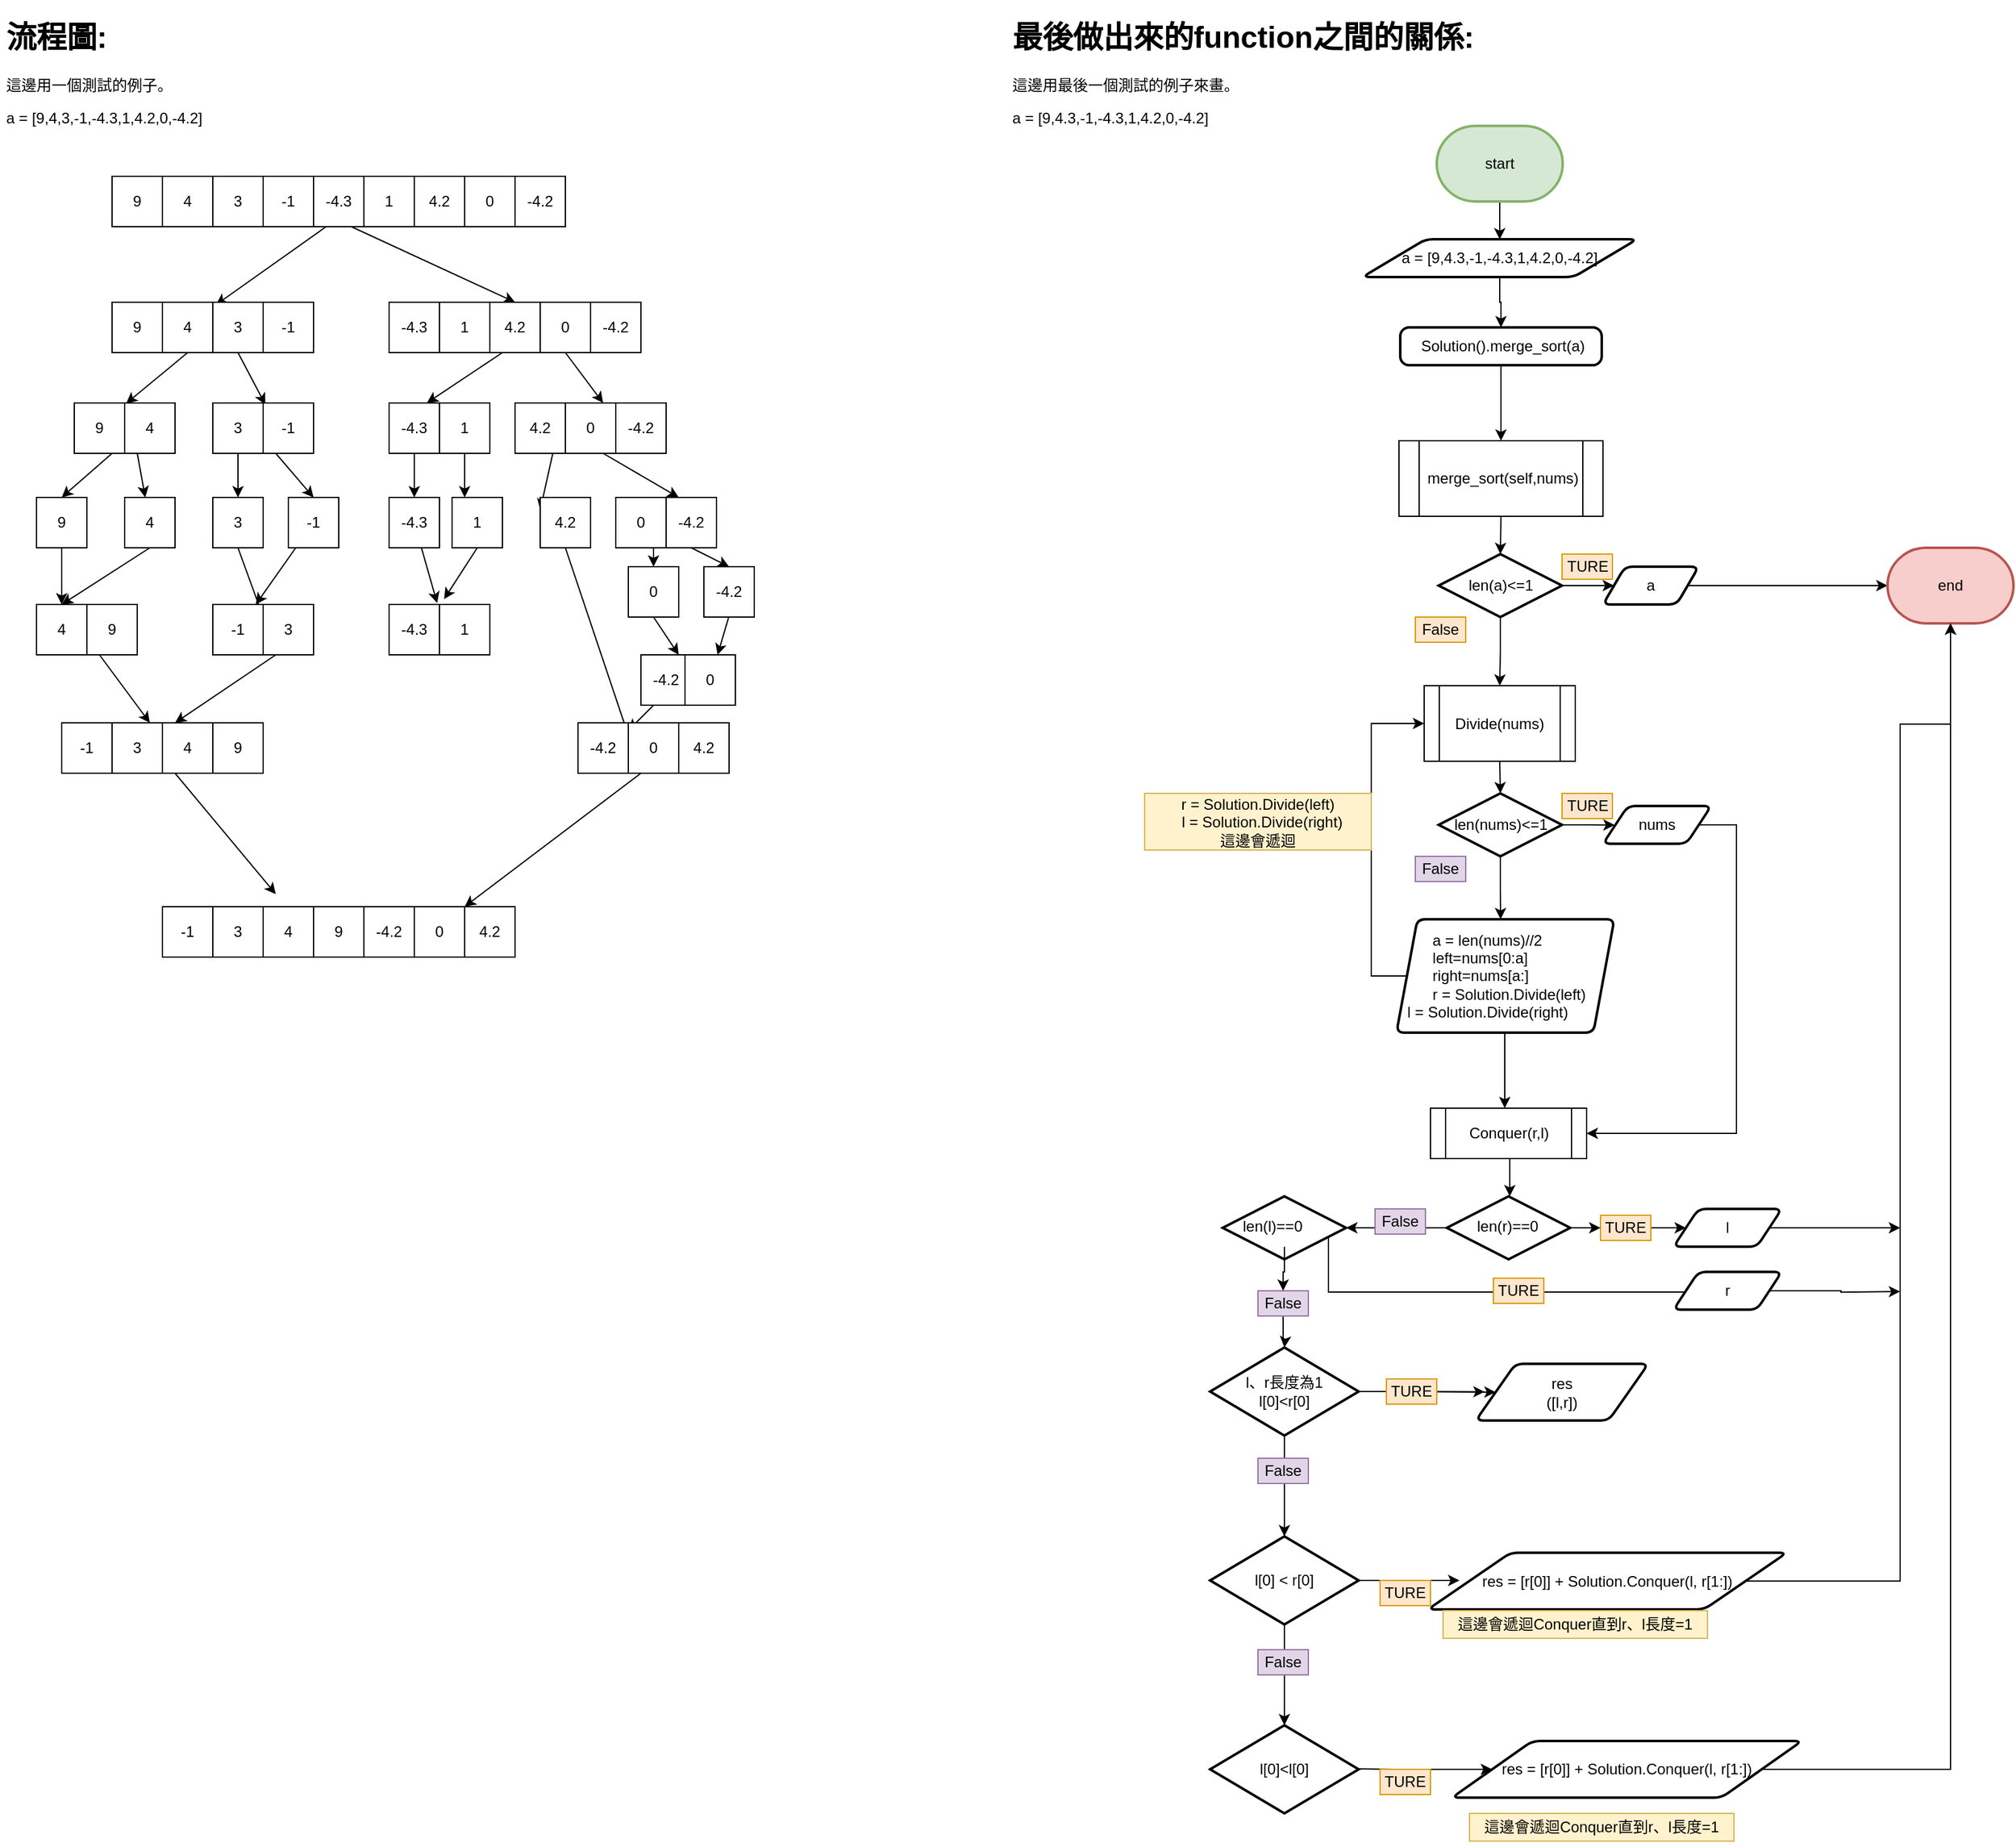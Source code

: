 <mxfile version="12.2.0" type="device" pages="1"><diagram id="eatQJEw_vShJIL9kXORO" name="第1頁"><mxGraphModel dx="2013" dy="555" grid="1" gridSize="10" guides="1" tooltips="1" connect="1" arrows="1" fold="1" page="1" pageScale="1" pageWidth="827" pageHeight="1169" math="0" shadow="0"><root><mxCell id="0"/><mxCell id="1" parent="0"/><mxCell id="u3Q64D1sDC2tQ2B49_ZZ-1" value="&lt;h1&gt;最後做出來的function之間的關係:&lt;br&gt;&lt;/h1&gt;&lt;p&gt;這邊用最後一個測試的例子來畫。&lt;/p&gt;&lt;p&gt;a = [9,4.3,-1,-4.3,1,4.2,0,-4.2]&lt;br&gt;&lt;/p&gt;" style="text;html=1;strokeColor=none;fillColor=none;spacing=5;spacingTop=-20;whiteSpace=wrap;overflow=hidden;rounded=0;" vertex="1" parent="1"><mxGeometry x="20" y="20" width="730" height="120" as="geometry"/></mxCell><mxCell id="u3Q64D1sDC2tQ2B49_ZZ-37" style="edgeStyle=orthogonalEdgeStyle;rounded=0;orthogonalLoop=1;jettySize=auto;html=1;exitX=0.5;exitY=1;exitDx=0;exitDy=0;entryX=0.5;entryY=0;entryDx=0;entryDy=0;entryPerimeter=0;" edge="1" parent="1" source="u3Q64D1sDC2tQ2B49_ZZ-2" target="u3Q64D1sDC2tQ2B49_ZZ-34"><mxGeometry relative="1" as="geometry"/></mxCell><mxCell id="u3Q64D1sDC2tQ2B49_ZZ-2" value="&amp;nbsp;merge_sort(self,nums)" style="shape=process;whiteSpace=wrap;html=1;backgroundOutline=1;" vertex="1" parent="1"><mxGeometry x="332" y="360" width="162" height="60" as="geometry"/></mxCell><mxCell id="u3Q64D1sDC2tQ2B49_ZZ-52" style="edgeStyle=orthogonalEdgeStyle;rounded=0;orthogonalLoop=1;jettySize=auto;html=1;exitX=0.5;exitY=1;exitDx=0;exitDy=0;entryX=0.5;entryY=0;entryDx=0;entryDy=0;entryPerimeter=0;" edge="1" parent="1" source="u3Q64D1sDC2tQ2B49_ZZ-3" target="u3Q64D1sDC2tQ2B49_ZZ-48"><mxGeometry relative="1" as="geometry"/></mxCell><mxCell id="u3Q64D1sDC2tQ2B49_ZZ-3" value="Divide(nums)" style="shape=process;whiteSpace=wrap;html=1;backgroundOutline=1;" vertex="1" parent="1"><mxGeometry x="352" y="554.5" width="120" height="60" as="geometry"/></mxCell><mxCell id="u3Q64D1sDC2tQ2B49_ZZ-68" style="edgeStyle=orthogonalEdgeStyle;rounded=0;orthogonalLoop=1;jettySize=auto;html=1;exitX=0.5;exitY=1;exitDx=0;exitDy=0;" edge="1" parent="1" source="u3Q64D1sDC2tQ2B49_ZZ-4"><mxGeometry relative="1" as="geometry"><mxPoint x="420" y="960" as="targetPoint"/></mxGeometry></mxCell><mxCell id="u3Q64D1sDC2tQ2B49_ZZ-4" value="Conquer(r,l)" style="shape=process;whiteSpace=wrap;html=1;backgroundOutline=1;" vertex="1" parent="1"><mxGeometry x="357" y="890" width="124" height="40" as="geometry"/></mxCell><mxCell id="u3Q64D1sDC2tQ2B49_ZZ-17" value="" style="edgeStyle=orthogonalEdgeStyle;rounded=0;orthogonalLoop=1;jettySize=auto;html=1;entryX=0.5;entryY=0;entryDx=0;entryDy=0;" edge="1" parent="1" source="u3Q64D1sDC2tQ2B49_ZZ-9"><mxGeometry relative="1" as="geometry"><mxPoint x="412" y="200.143" as="targetPoint"/></mxGeometry></mxCell><mxCell id="u3Q64D1sDC2tQ2B49_ZZ-9" value="start" style="strokeWidth=2;html=1;shape=mxgraph.flowchart.terminator;whiteSpace=wrap;fillColor=#d5e8d4;strokeColor=#82b366;" vertex="1" parent="1"><mxGeometry x="362" y="110" width="100" height="60" as="geometry"/></mxCell><mxCell id="u3Q64D1sDC2tQ2B49_ZZ-25" style="edgeStyle=orthogonalEdgeStyle;rounded=0;orthogonalLoop=1;jettySize=auto;html=1;exitX=0.5;exitY=1;exitDx=0;exitDy=0;entryX=0.5;entryY=0;entryDx=0;entryDy=0;" edge="1" parent="1" source="u3Q64D1sDC2tQ2B49_ZZ-20" target="u3Q64D1sDC2tQ2B49_ZZ-22"><mxGeometry relative="1" as="geometry"/></mxCell><mxCell id="u3Q64D1sDC2tQ2B49_ZZ-20" value="a = [9,4.3,-1,-4.3,1,4.2,0,-4.2]" style="shape=parallelogram;html=1;strokeWidth=2;perimeter=parallelogramPerimeter;whiteSpace=wrap;rounded=1;arcSize=12;size=0.23;" vertex="1" parent="1"><mxGeometry x="303" y="200" width="218" height="30" as="geometry"/></mxCell><mxCell id="u3Q64D1sDC2tQ2B49_ZZ-26" value="" style="edgeStyle=orthogonalEdgeStyle;rounded=0;orthogonalLoop=1;jettySize=auto;html=1;" edge="1" parent="1" source="u3Q64D1sDC2tQ2B49_ZZ-22" target="u3Q64D1sDC2tQ2B49_ZZ-2"><mxGeometry relative="1" as="geometry"/></mxCell><mxCell id="u3Q64D1sDC2tQ2B49_ZZ-22" value="&lt;span style=&quot;white-space: normal&quot;&gt;&amp;nbsp;Solution().merge_sort(a)&lt;/span&gt;" style="rounded=1;whiteSpace=wrap;html=1;absoluteArcSize=1;arcSize=14;strokeWidth=2;" vertex="1" parent="1"><mxGeometry x="333" y="270" width="160" height="30" as="geometry"/></mxCell><mxCell id="u3Q64D1sDC2tQ2B49_ZZ-38" style="edgeStyle=orthogonalEdgeStyle;rounded=0;orthogonalLoop=1;jettySize=auto;html=1;exitX=1;exitY=0.5;exitDx=0;exitDy=0;exitPerimeter=0;entryX=0;entryY=0.5;entryDx=0;entryDy=0;" edge="1" parent="1" source="u3Q64D1sDC2tQ2B49_ZZ-34" target="u3Q64D1sDC2tQ2B49_ZZ-39"><mxGeometry relative="1" as="geometry"><mxPoint x="539.882" y="475.588" as="targetPoint"/></mxGeometry></mxCell><mxCell id="u3Q64D1sDC2tQ2B49_ZZ-44" style="edgeStyle=orthogonalEdgeStyle;rounded=0;orthogonalLoop=1;jettySize=auto;html=1;exitX=0.5;exitY=1;exitDx=0;exitDy=0;exitPerimeter=0;entryX=0.5;entryY=0;entryDx=0;entryDy=0;" edge="1" parent="1" source="u3Q64D1sDC2tQ2B49_ZZ-34" target="u3Q64D1sDC2tQ2B49_ZZ-3"><mxGeometry relative="1" as="geometry"/></mxCell><mxCell id="u3Q64D1sDC2tQ2B49_ZZ-34" value="len(a)&amp;lt;=1" style="strokeWidth=2;html=1;shape=mxgraph.flowchart.decision;whiteSpace=wrap;" vertex="1" parent="1"><mxGeometry x="363.5" y="450" width="98" height="50" as="geometry"/></mxCell><mxCell id="u3Q64D1sDC2tQ2B49_ZZ-67" style="edgeStyle=orthogonalEdgeStyle;rounded=0;orthogonalLoop=1;jettySize=auto;html=1;exitX=1;exitY=0.5;exitDx=0;exitDy=0;entryX=0;entryY=0.5;entryDx=0;entryDy=0;entryPerimeter=0;" edge="1" parent="1" source="u3Q64D1sDC2tQ2B49_ZZ-39" target="u3Q64D1sDC2tQ2B49_ZZ-45"><mxGeometry relative="1" as="geometry"/></mxCell><mxCell id="u3Q64D1sDC2tQ2B49_ZZ-39" value="a" style="shape=parallelogram;html=1;strokeWidth=2;perimeter=parallelogramPerimeter;whiteSpace=wrap;rounded=1;arcSize=12;size=0.23;" vertex="1" parent="1"><mxGeometry x="494" y="460" width="76" height="30" as="geometry"/></mxCell><mxCell id="u3Q64D1sDC2tQ2B49_ZZ-40" value="TURE" style="text;html=1;strokeColor=#d79b00;fillColor=#ffe6cc;align=center;verticalAlign=middle;whiteSpace=wrap;rounded=0;" vertex="1" parent="1"><mxGeometry x="461.5" y="450" width="40" height="20" as="geometry"/></mxCell><mxCell id="u3Q64D1sDC2tQ2B49_ZZ-41" value="False" style="text;html=1;strokeColor=#d79b00;fillColor=#ffe6cc;align=center;verticalAlign=middle;whiteSpace=wrap;rounded=0;" vertex="1" parent="1"><mxGeometry x="345" y="500" width="40" height="20" as="geometry"/></mxCell><mxCell id="u3Q64D1sDC2tQ2B49_ZZ-45" value="end" style="strokeWidth=2;html=1;shape=mxgraph.flowchart.terminator;whiteSpace=wrap;fillColor=#f8cecc;strokeColor=#b85450;" vertex="1" parent="1"><mxGeometry x="720" y="445" width="100" height="60" as="geometry"/></mxCell><mxCell id="u3Q64D1sDC2tQ2B49_ZZ-46" style="edgeStyle=orthogonalEdgeStyle;rounded=0;orthogonalLoop=1;jettySize=auto;html=1;exitX=1;exitY=0.5;exitDx=0;exitDy=0;exitPerimeter=0;entryX=0;entryY=0.5;entryDx=0;entryDy=0;" edge="1" parent="1" source="u3Q64D1sDC2tQ2B49_ZZ-48"><mxGeometry relative="1" as="geometry"><mxPoint x="503.294" y="665.176" as="targetPoint"/></mxGeometry></mxCell><mxCell id="u3Q64D1sDC2tQ2B49_ZZ-53" style="edgeStyle=orthogonalEdgeStyle;rounded=0;orthogonalLoop=1;jettySize=auto;html=1;exitX=0.5;exitY=1;exitDx=0;exitDy=0;exitPerimeter=0;" edge="1" parent="1" source="u3Q64D1sDC2tQ2B49_ZZ-48"><mxGeometry relative="1" as="geometry"><mxPoint x="412.706" y="740" as="targetPoint"/></mxGeometry></mxCell><mxCell id="u3Q64D1sDC2tQ2B49_ZZ-48" value="len(nums)&amp;lt;=1" style="strokeWidth=2;html=1;shape=mxgraph.flowchart.decision;whiteSpace=wrap;" vertex="1" parent="1"><mxGeometry x="363.5" y="640" width="98" height="50" as="geometry"/></mxCell><mxCell id="u3Q64D1sDC2tQ2B49_ZZ-49" value="TURE" style="text;html=1;strokeColor=#d79b00;fillColor=#ffe6cc;align=center;verticalAlign=middle;whiteSpace=wrap;rounded=0;" vertex="1" parent="1"><mxGeometry x="461.5" y="640" width="40" height="20" as="geometry"/></mxCell><mxCell id="u3Q64D1sDC2tQ2B49_ZZ-50" value="False" style="text;html=1;strokeColor=#9673a6;fillColor=#e1d5e7;align=center;verticalAlign=middle;whiteSpace=wrap;rounded=0;" vertex="1" parent="1"><mxGeometry x="345" y="690" width="40" height="20" as="geometry"/></mxCell><mxCell id="u3Q64D1sDC2tQ2B49_ZZ-58" value="" style="edgeStyle=orthogonalEdgeStyle;rounded=0;orthogonalLoop=1;jettySize=auto;html=1;entryX=0;entryY=0.5;entryDx=0;entryDy=0;exitX=0;exitY=0.5;exitDx=0;exitDy=0;" edge="1" parent="1" source="u3Q64D1sDC2tQ2B49_ZZ-54" target="u3Q64D1sDC2tQ2B49_ZZ-3"><mxGeometry relative="1" as="geometry"><mxPoint x="241.692" y="785" as="targetPoint"/><Array as="points"><mxPoint x="310" y="785"/><mxPoint x="310" y="585"/></Array></mxGeometry></mxCell><mxCell id="u3Q64D1sDC2tQ2B49_ZZ-66" style="edgeStyle=orthogonalEdgeStyle;rounded=0;orthogonalLoop=1;jettySize=auto;html=1;" edge="1" parent="1" source="u3Q64D1sDC2tQ2B49_ZZ-54"><mxGeometry relative="1" as="geometry"><mxPoint x="416" y="890" as="targetPoint"/></mxGeometry></mxCell><mxCell id="u3Q64D1sDC2tQ2B49_ZZ-54" value="&lt;div&gt;&amp;nbsp; &amp;nbsp; &amp;nbsp; &amp;nbsp; a = len(nums)//2&lt;/div&gt;&lt;div&gt;&amp;nbsp; &amp;nbsp; &amp;nbsp; &amp;nbsp; left=nums[0:a]&lt;/div&gt;&lt;div&gt;&amp;nbsp; &amp;nbsp; &amp;nbsp; &amp;nbsp; right=nums[a:]&amp;nbsp; &amp;nbsp;&amp;nbsp;&lt;/div&gt;&lt;div&gt;&amp;nbsp; &amp;nbsp; &amp;nbsp; &amp;nbsp;&amp;nbsp;&lt;span style=&quot;text-align: center&quot;&gt;r = Solution.Divide(left)&lt;/span&gt;&lt;/div&gt;&lt;span style=&quot;text-align: center&quot;&gt;&amp;nbsp; l = Solution.Divide(right)&lt;/span&gt;" style="shape=parallelogram;html=1;strokeWidth=2;perimeter=parallelogramPerimeter;whiteSpace=wrap;rounded=1;arcSize=12;size=0.096;align=left;" vertex="1" parent="1"><mxGeometry x="330" y="740" width="173" height="90" as="geometry"/></mxCell><mxCell id="u3Q64D1sDC2tQ2B49_ZZ-59" value="&lt;div&gt;r = Solution.Divide(left)&lt;/div&gt;&lt;span&gt;&amp;nbsp; l = Solution.Divide(right)&lt;br&gt;這邊會遞迴&lt;br&gt;&lt;/span&gt;" style="text;html=1;strokeColor=#d6b656;fillColor=#fff2cc;align=center;verticalAlign=middle;whiteSpace=wrap;rounded=0;" vertex="1" parent="1"><mxGeometry x="130" y="640" width="180" height="45" as="geometry"/></mxCell><mxCell id="u3Q64D1sDC2tQ2B49_ZZ-70" value="" style="edgeStyle=orthogonalEdgeStyle;rounded=0;orthogonalLoop=1;jettySize=auto;html=1;entryX=1;entryY=0.5;entryDx=0;entryDy=0;" edge="1" parent="1" source="u3Q64D1sDC2tQ2B49_ZZ-63" target="u3Q64D1sDC2tQ2B49_ZZ-4"><mxGeometry relative="1" as="geometry"><mxPoint x="669.89" y="665" as="targetPoint"/><Array as="points"><mxPoint x="600" y="665"/><mxPoint x="600" y="910"/></Array></mxGeometry></mxCell><mxCell id="u3Q64D1sDC2tQ2B49_ZZ-63" value="nums" style="shape=parallelogram;html=1;strokeWidth=2;perimeter=parallelogramPerimeter;whiteSpace=wrap;rounded=1;arcSize=12;size=0.23;" vertex="1" parent="1"><mxGeometry x="494" y="650" width="86" height="30" as="geometry"/></mxCell><mxCell id="u3Q64D1sDC2tQ2B49_ZZ-82" style="edgeStyle=orthogonalEdgeStyle;rounded=0;orthogonalLoop=1;jettySize=auto;html=1;exitX=1;exitY=0.5;exitDx=0;exitDy=0;exitPerimeter=0;entryX=0;entryY=0.5;entryDx=0;entryDy=0;" edge="1" source="u3Q64D1sDC2tQ2B49_ZZ-84" parent="1" target="u3Q64D1sDC2tQ2B49_ZZ-86"><mxGeometry relative="1" as="geometry"><mxPoint x="512.794" y="1055.176" as="targetPoint"/></mxGeometry></mxCell><mxCell id="u3Q64D1sDC2tQ2B49_ZZ-90" value="" style="edgeStyle=orthogonalEdgeStyle;rounded=0;orthogonalLoop=1;jettySize=auto;html=1;" edge="1" parent="1" source="u3Q64D1sDC2tQ2B49_ZZ-83" target="u3Q64D1sDC2tQ2B49_ZZ-89"><mxGeometry relative="1" as="geometry"/></mxCell><mxCell id="u3Q64D1sDC2tQ2B49_ZZ-83" value="" style="strokeWidth=2;html=1;shape=mxgraph.flowchart.decision;whiteSpace=wrap;" vertex="1" parent="1"><mxGeometry x="370" y="960" width="98" height="50" as="geometry"/></mxCell><mxCell id="u3Q64D1sDC2tQ2B49_ZZ-89" value="" style="strokeWidth=2;html=1;shape=mxgraph.flowchart.decision;whiteSpace=wrap;" vertex="1" parent="1"><mxGeometry x="192" y="960" width="98" height="50" as="geometry"/></mxCell><mxCell id="u3Q64D1sDC2tQ2B49_ZZ-151" style="edgeStyle=orthogonalEdgeStyle;rounded=0;orthogonalLoop=1;jettySize=auto;html=1;exitX=1;exitY=0.5;exitDx=0;exitDy=0;" edge="1" parent="1" source="u3Q64D1sDC2tQ2B49_ZZ-86"><mxGeometry relative="1" as="geometry"><mxPoint x="730" y="985" as="targetPoint"/></mxGeometry></mxCell><mxCell id="u3Q64D1sDC2tQ2B49_ZZ-86" value="l" style="shape=parallelogram;html=1;strokeWidth=2;perimeter=parallelogramPerimeter;whiteSpace=wrap;rounded=1;arcSize=12;size=0.23;" vertex="1" parent="1"><mxGeometry x="550" y="970" width="86" height="30" as="geometry"/></mxCell><mxCell id="u3Q64D1sDC2tQ2B49_ZZ-88" value="len(r)==0" style="text;html=1;" vertex="1" parent="1"><mxGeometry x="392" y="970" width="70" height="30" as="geometry"/></mxCell><mxCell id="u3Q64D1sDC2tQ2B49_ZZ-91" value="False" style="text;html=1;strokeColor=#9673a6;fillColor=#e1d5e7;align=center;verticalAlign=middle;whiteSpace=wrap;rounded=0;" vertex="1" parent="1"><mxGeometry x="313" y="970" width="40" height="20" as="geometry"/></mxCell><mxCell id="u3Q64D1sDC2tQ2B49_ZZ-103" value="" style="edgeStyle=orthogonalEdgeStyle;rounded=0;orthogonalLoop=1;jettySize=auto;html=1;" edge="1" parent="1" source="u3Q64D1sDC2tQ2B49_ZZ-99"><mxGeometry relative="1" as="geometry"><mxPoint x="241" y="1080" as="targetPoint"/></mxGeometry></mxCell><mxCell id="u3Q64D1sDC2tQ2B49_ZZ-109" style="edgeStyle=orthogonalEdgeStyle;rounded=0;orthogonalLoop=1;jettySize=auto;html=1;exitX=1;exitY=0.75;exitDx=0;exitDy=0;entryX=0;entryY=0.5;entryDx=0;entryDy=0;" edge="1" parent="1" source="u3Q64D1sDC2tQ2B49_ZZ-92" target="u3Q64D1sDC2tQ2B49_ZZ-106"><mxGeometry relative="1" as="geometry"><Array as="points"><mxPoint x="276" y="1036"/></Array></mxGeometry></mxCell><mxCell id="u3Q64D1sDC2tQ2B49_ZZ-92" value="len(l)==0" style="text;html=1;" vertex="1" parent="1"><mxGeometry x="206" y="970" width="70" height="30" as="geometry"/></mxCell><mxCell id="u3Q64D1sDC2tQ2B49_ZZ-97" value="TURE" style="text;html=1;strokeColor=#d79b00;fillColor=#ffe6cc;align=center;verticalAlign=middle;whiteSpace=wrap;rounded=0;" vertex="1" parent="1"><mxGeometry x="407" y="1025" width="40" height="20" as="geometry"/></mxCell><mxCell id="u3Q64D1sDC2tQ2B49_ZZ-114" style="edgeStyle=orthogonalEdgeStyle;rounded=0;orthogonalLoop=1;jettySize=auto;html=1;exitX=1;exitY=0.5;exitDx=0;exitDy=0;exitPerimeter=0;" edge="1" parent="1"><mxGeometry relative="1" as="geometry"><mxPoint x="400.0" y="1115.588" as="targetPoint"/><mxPoint x="362.118" y="1115.176" as="sourcePoint"/></mxGeometry></mxCell><mxCell id="u3Q64D1sDC2tQ2B49_ZZ-116" value="" style="edgeStyle=orthogonalEdgeStyle;rounded=0;orthogonalLoop=1;jettySize=auto;html=1;exitX=0.5;exitY=1;exitDx=0;exitDy=0;exitPerimeter=0;" edge="1" parent="1" source="u3Q64D1sDC2tQ2B49_ZZ-104" target="u3Q64D1sDC2tQ2B49_ZZ-115"><mxGeometry relative="1" as="geometry"><mxPoint x="239.765" y="1188.0" as="sourcePoint"/></mxGeometry></mxCell><mxCell id="u3Q64D1sDC2tQ2B49_ZZ-104" value="l、r長度為1&lt;br&gt;l[0]&amp;lt;r[0]" style="strokeWidth=2;html=1;shape=mxgraph.flowchart.decision;whiteSpace=wrap;" vertex="1" parent="1"><mxGeometry x="182" y="1080" width="118" height="70" as="geometry"/></mxCell><mxCell id="u3Q64D1sDC2tQ2B49_ZZ-118" value="" style="edgeStyle=orthogonalEdgeStyle;rounded=0;orthogonalLoop=1;jettySize=auto;html=1;" edge="1" parent="1" source="u3Q64D1sDC2tQ2B49_ZZ-115"><mxGeometry relative="1" as="geometry"><mxPoint x="380.0" y="1265" as="targetPoint"/></mxGeometry></mxCell><mxCell id="u3Q64D1sDC2tQ2B49_ZZ-142" style="edgeStyle=orthogonalEdgeStyle;rounded=0;orthogonalLoop=1;jettySize=auto;html=1;exitX=0.5;exitY=1;exitDx=0;exitDy=0;exitPerimeter=0;entryX=0.5;entryY=0;entryDx=0;entryDy=0;entryPerimeter=0;" edge="1" parent="1" source="u3Q64D1sDC2tQ2B49_ZZ-115" target="u3Q64D1sDC2tQ2B49_ZZ-119"><mxGeometry relative="1" as="geometry"/></mxCell><mxCell id="u3Q64D1sDC2tQ2B49_ZZ-115" value="l[0] &amp;lt; r[0]" style="strokeWidth=2;html=1;shape=mxgraph.flowchart.decision;whiteSpace=wrap;" vertex="1" parent="1"><mxGeometry x="182" y="1230" width="118" height="70" as="geometry"/></mxCell><mxCell id="u3Q64D1sDC2tQ2B49_ZZ-119" value="l[0]&amp;lt;l[0]" style="strokeWidth=2;html=1;shape=mxgraph.flowchart.decision;whiteSpace=wrap;" vertex="1" parent="1"><mxGeometry x="182" y="1380" width="118" height="70" as="geometry"/></mxCell><mxCell id="u3Q64D1sDC2tQ2B49_ZZ-152" style="edgeStyle=orthogonalEdgeStyle;rounded=0;orthogonalLoop=1;jettySize=auto;html=1;exitX=1;exitY=0.5;exitDx=0;exitDy=0;" edge="1" parent="1" source="u3Q64D1sDC2tQ2B49_ZZ-106"><mxGeometry relative="1" as="geometry"><mxPoint x="730" y="1035.588" as="targetPoint"/></mxGeometry></mxCell><mxCell id="u3Q64D1sDC2tQ2B49_ZZ-106" value="r" style="shape=parallelogram;html=1;strokeWidth=2;perimeter=parallelogramPerimeter;whiteSpace=wrap;rounded=1;arcSize=12;size=0.23;" vertex="1" parent="1"><mxGeometry x="550" y="1020" width="86" height="30" as="geometry"/></mxCell><mxCell id="u3Q64D1sDC2tQ2B49_ZZ-99" value="False" style="text;html=1;strokeColor=#9673a6;fillColor=#e1d5e7;align=center;verticalAlign=middle;whiteSpace=wrap;rounded=0;" vertex="1" parent="1"><mxGeometry x="220" y="1035" width="40" height="20" as="geometry"/></mxCell><mxCell id="u3Q64D1sDC2tQ2B49_ZZ-111" value="" style="edgeStyle=orthogonalEdgeStyle;rounded=0;orthogonalLoop=1;jettySize=auto;html=1;" edge="1" parent="1" source="u3Q64D1sDC2tQ2B49_ZZ-92" target="u3Q64D1sDC2tQ2B49_ZZ-99"><mxGeometry relative="1" as="geometry"><mxPoint x="240.706" y="1000" as="sourcePoint"/><mxPoint x="241" y="1080" as="targetPoint"/></mxGeometry></mxCell><mxCell id="u3Q64D1sDC2tQ2B49_ZZ-84" value="TURE" style="text;html=1;strokeColor=#d79b00;fillColor=#ffe6cc;align=center;verticalAlign=middle;whiteSpace=wrap;rounded=0;" vertex="1" parent="1"><mxGeometry x="492" y="975" width="40" height="20" as="geometry"/></mxCell><mxCell id="u3Q64D1sDC2tQ2B49_ZZ-113" style="edgeStyle=orthogonalEdgeStyle;rounded=0;orthogonalLoop=1;jettySize=auto;html=1;exitX=1;exitY=0.5;exitDx=0;exitDy=0;exitPerimeter=0;entryX=0;entryY=0.5;entryDx=0;entryDy=0;" edge="1" parent="1" source="u3Q64D1sDC2tQ2B49_ZZ-83" target="u3Q64D1sDC2tQ2B49_ZZ-84"><mxGeometry relative="1" as="geometry"><mxPoint x="559.529" y="985" as="targetPoint"/><mxPoint x="467.765" y="985" as="sourcePoint"/></mxGeometry></mxCell><mxCell id="u3Q64D1sDC2tQ2B49_ZZ-121" value="res&lt;br&gt;([l,r])" style="shape=parallelogram;html=1;strokeWidth=2;perimeter=parallelogramPerimeter;whiteSpace=wrap;rounded=1;arcSize=12;size=0.23;align=center;" vertex="1" parent="1"><mxGeometry x="393" y="1093" width="137" height="45" as="geometry"/></mxCell><mxCell id="u3Q64D1sDC2tQ2B49_ZZ-123" style="edgeStyle=orthogonalEdgeStyle;rounded=0;orthogonalLoop=1;jettySize=auto;html=1;exitX=1;exitY=0.5;exitDx=0;exitDy=0;exitPerimeter=0;entryX=0;entryY=0.5;entryDx=0;entryDy=0;" edge="1" parent="1" source="u3Q64D1sDC2tQ2B49_ZZ-104" target="u3Q64D1sDC2tQ2B49_ZZ-121"><mxGeometry relative="1" as="geometry"><mxPoint x="322" y="1115.176" as="targetPoint"/><mxPoint x="299.765" y="1115.176" as="sourcePoint"/></mxGeometry></mxCell><mxCell id="u3Q64D1sDC2tQ2B49_ZZ-129" value="TURE" style="text;html=1;strokeColor=#d79b00;fillColor=#ffe6cc;align=center;verticalAlign=middle;whiteSpace=wrap;rounded=0;" vertex="1" parent="1"><mxGeometry x="322" y="1105" width="40" height="20" as="geometry"/></mxCell><mxCell id="u3Q64D1sDC2tQ2B49_ZZ-150" style="edgeStyle=orthogonalEdgeStyle;rounded=0;orthogonalLoop=1;jettySize=auto;html=1;exitX=1;exitY=0.5;exitDx=0;exitDy=0;" edge="1" parent="1" source="u3Q64D1sDC2tQ2B49_ZZ-132"><mxGeometry relative="1" as="geometry"><mxPoint x="770" y="505" as="targetPoint"/><Array as="points"><mxPoint x="730" y="1265"/><mxPoint x="730" y="585"/><mxPoint x="770" y="585"/></Array></mxGeometry></mxCell><mxCell id="u3Q64D1sDC2tQ2B49_ZZ-132" value="res = [r[0]] + Solution.Conquer(l, r[1:])" style="shape=parallelogram;html=1;strokeWidth=2;perimeter=parallelogramPerimeter;whiteSpace=wrap;rounded=1;arcSize=12;size=0.23;align=center;" vertex="1" parent="1"><mxGeometry x="355" y="1243" width="285" height="45" as="geometry"/></mxCell><mxCell id="u3Q64D1sDC2tQ2B49_ZZ-133" value="TURE" style="text;html=1;strokeColor=#d79b00;fillColor=#ffe6cc;align=center;verticalAlign=middle;whiteSpace=wrap;rounded=0;" vertex="1" parent="1"><mxGeometry x="317" y="1265" width="40" height="20" as="geometry"/></mxCell><mxCell id="u3Q64D1sDC2tQ2B49_ZZ-153" style="edgeStyle=orthogonalEdgeStyle;rounded=0;orthogonalLoop=1;jettySize=auto;html=1;exitX=1;exitY=0.5;exitDx=0;exitDy=0;entryX=0.5;entryY=1;entryDx=0;entryDy=0;entryPerimeter=0;" edge="1" parent="1" source="u3Q64D1sDC2tQ2B49_ZZ-135" target="u3Q64D1sDC2tQ2B49_ZZ-45"><mxGeometry relative="1" as="geometry"><mxPoint x="750" y="580" as="targetPoint"/></mxGeometry></mxCell><mxCell id="u3Q64D1sDC2tQ2B49_ZZ-135" value="res = [r[0]] + Solution.Conquer(l, r[1:])" style="shape=parallelogram;html=1;strokeWidth=2;perimeter=parallelogramPerimeter;whiteSpace=wrap;rounded=1;arcSize=12;size=0.23;align=center;" vertex="1" parent="1"><mxGeometry x="374" y="1392.5" width="278" height="45" as="geometry"/></mxCell><mxCell id="u3Q64D1sDC2tQ2B49_ZZ-136" value="" style="edgeStyle=orthogonalEdgeStyle;rounded=0;orthogonalLoop=1;jettySize=auto;html=1;entryX=0;entryY=0.5;entryDx=0;entryDy=0;" edge="1" parent="1" target="u3Q64D1sDC2tQ2B49_ZZ-135"><mxGeometry relative="1" as="geometry"><mxPoint x="300.0" y="1414.588" as="sourcePoint"/><mxPoint x="380.0" y="1415" as="targetPoint"/></mxGeometry></mxCell><mxCell id="u3Q64D1sDC2tQ2B49_ZZ-137" value="TURE" style="text;html=1;strokeColor=#d79b00;fillColor=#ffe6cc;align=center;verticalAlign=middle;whiteSpace=wrap;rounded=0;" vertex="1" parent="1"><mxGeometry x="317" y="1415" width="40" height="20" as="geometry"/></mxCell><mxCell id="u3Q64D1sDC2tQ2B49_ZZ-138" value="False" style="text;html=1;strokeColor=#9673a6;fillColor=#e1d5e7;align=center;verticalAlign=middle;whiteSpace=wrap;rounded=0;" vertex="1" parent="1"><mxGeometry x="220" y="1320" width="40" height="20" as="geometry"/></mxCell><mxCell id="u3Q64D1sDC2tQ2B49_ZZ-141" value="False" style="text;html=1;strokeColor=#9673a6;fillColor=#e1d5e7;align=center;verticalAlign=middle;whiteSpace=wrap;rounded=0;" vertex="1" parent="1"><mxGeometry x="220" y="1168" width="40" height="20" as="geometry"/></mxCell><mxCell id="u3Q64D1sDC2tQ2B49_ZZ-146" value="&lt;div&gt;&lt;/div&gt;&lt;span&gt;這邊會遞迴&lt;/span&gt;Conquer直到r、l長度=1&lt;span&gt;&lt;br&gt;&lt;/span&gt;" style="text;html=1;strokeColor=#d6b656;fillColor=#fff2cc;align=center;verticalAlign=middle;whiteSpace=wrap;rounded=0;" vertex="1" parent="1"><mxGeometry x="388" y="1450" width="210" height="22" as="geometry"/></mxCell><mxCell id="u3Q64D1sDC2tQ2B49_ZZ-154" value="&lt;div&gt;&lt;/div&gt;&lt;span&gt;這邊會遞迴&lt;/span&gt;Conquer直到r、l長度=1&lt;span&gt;&lt;br&gt;&lt;/span&gt;" style="text;html=1;strokeColor=#d6b656;fillColor=#fff2cc;align=center;verticalAlign=middle;whiteSpace=wrap;rounded=0;" vertex="1" parent="1"><mxGeometry x="367" y="1289" width="210" height="22" as="geometry"/></mxCell><mxCell id="u3Q64D1sDC2tQ2B49_ZZ-155" value="&lt;h1&gt;流程圖:&lt;br&gt;&lt;/h1&gt;&lt;p&gt;這邊用一個測試的例子。&lt;/p&gt;&lt;p&gt;a = [9,4,3,-1,-4.3,1,4.2,0,-4.2]&lt;br&gt;&lt;/p&gt;" style="text;html=1;strokeColor=none;fillColor=none;spacing=5;spacingTop=-20;whiteSpace=wrap;overflow=hidden;rounded=0;" vertex="1" parent="1"><mxGeometry x="-779" y="20" width="730" height="120" as="geometry"/></mxCell><mxCell id="u3Q64D1sDC2tQ2B49_ZZ-157" value="9" style="whiteSpace=wrap;html=1;aspect=fixed;align=center;" vertex="1" parent="1"><mxGeometry x="-690" y="150" width="40" height="40" as="geometry"/></mxCell><mxCell id="u3Q64D1sDC2tQ2B49_ZZ-158" value="4" style="whiteSpace=wrap;html=1;aspect=fixed;align=center;" vertex="1" parent="1"><mxGeometry x="-650" y="150" width="40" height="40" as="geometry"/></mxCell><mxCell id="u3Q64D1sDC2tQ2B49_ZZ-160" value="3" style="whiteSpace=wrap;html=1;aspect=fixed;align=center;" vertex="1" parent="1"><mxGeometry x="-610" y="150" width="40" height="40" as="geometry"/></mxCell><mxCell id="u3Q64D1sDC2tQ2B49_ZZ-162" value="-1" style="whiteSpace=wrap;html=1;aspect=fixed;align=center;" vertex="1" parent="1"><mxGeometry x="-570" y="150" width="40" height="40" as="geometry"/></mxCell><mxCell id="u3Q64D1sDC2tQ2B49_ZZ-212" style="rounded=0;orthogonalLoop=1;jettySize=auto;html=1;exitX=0.25;exitY=1;exitDx=0;exitDy=0;entryX=1.062;entryY=0.051;entryDx=0;entryDy=0;entryPerimeter=0;" edge="1" parent="1" source="u3Q64D1sDC2tQ2B49_ZZ-163" target="u3Q64D1sDC2tQ2B49_ZZ-169"><mxGeometry relative="1" as="geometry"/></mxCell><mxCell id="u3Q64D1sDC2tQ2B49_ZZ-213" style="edgeStyle=none;rounded=0;orthogonalLoop=1;jettySize=auto;html=1;exitX=0.75;exitY=1;exitDx=0;exitDy=0;entryX=0.5;entryY=0;entryDx=0;entryDy=0;" edge="1" parent="1" source="u3Q64D1sDC2tQ2B49_ZZ-163" target="u3Q64D1sDC2tQ2B49_ZZ-184"><mxGeometry relative="1" as="geometry"/></mxCell><mxCell id="u3Q64D1sDC2tQ2B49_ZZ-163" value="-4.3" style="whiteSpace=wrap;html=1;aspect=fixed;align=center;" vertex="1" parent="1"><mxGeometry x="-530" y="150" width="40" height="40" as="geometry"/></mxCell><mxCell id="u3Q64D1sDC2tQ2B49_ZZ-164" value="1" style="whiteSpace=wrap;html=1;aspect=fixed;align=center;" vertex="1" parent="1"><mxGeometry x="-490" y="150" width="40" height="40" as="geometry"/></mxCell><mxCell id="u3Q64D1sDC2tQ2B49_ZZ-165" value="4.2" style="whiteSpace=wrap;html=1;aspect=fixed;align=center;" vertex="1" parent="1"><mxGeometry x="-450" y="150" width="40" height="40" as="geometry"/></mxCell><mxCell id="u3Q64D1sDC2tQ2B49_ZZ-166" value="0" style="whiteSpace=wrap;html=1;aspect=fixed;align=center;" vertex="1" parent="1"><mxGeometry x="-410" y="150" width="40" height="40" as="geometry"/></mxCell><mxCell id="u3Q64D1sDC2tQ2B49_ZZ-167" value="-4.2" style="whiteSpace=wrap;html=1;aspect=fixed;align=center;" vertex="1" parent="1"><mxGeometry x="-370" y="150" width="40" height="40" as="geometry"/></mxCell><mxCell id="u3Q64D1sDC2tQ2B49_ZZ-168" value="9" style="whiteSpace=wrap;html=1;aspect=fixed;align=center;" vertex="1" parent="1"><mxGeometry x="-690" y="250" width="40" height="40" as="geometry"/></mxCell><mxCell id="u3Q64D1sDC2tQ2B49_ZZ-214" style="edgeStyle=none;rounded=0;orthogonalLoop=1;jettySize=auto;html=1;exitX=0.5;exitY=1;exitDx=0;exitDy=0;entryX=1.028;entryY=0.012;entryDx=0;entryDy=0;entryPerimeter=0;" edge="1" parent="1" source="u3Q64D1sDC2tQ2B49_ZZ-169" target="u3Q64D1sDC2tQ2B49_ZZ-187"><mxGeometry relative="1" as="geometry"/></mxCell><mxCell id="u3Q64D1sDC2tQ2B49_ZZ-169" value="4" style="whiteSpace=wrap;html=1;aspect=fixed;align=center;" vertex="1" parent="1"><mxGeometry x="-650" y="250" width="40" height="40" as="geometry"/></mxCell><mxCell id="u3Q64D1sDC2tQ2B49_ZZ-215" style="edgeStyle=none;rounded=0;orthogonalLoop=1;jettySize=auto;html=1;exitX=0.5;exitY=1;exitDx=0;exitDy=0;entryX=0.043;entryY=0.032;entryDx=0;entryDy=0;entryPerimeter=0;" edge="1" parent="1" source="u3Q64D1sDC2tQ2B49_ZZ-170" target="u3Q64D1sDC2tQ2B49_ZZ-190"><mxGeometry relative="1" as="geometry"/></mxCell><mxCell id="u3Q64D1sDC2tQ2B49_ZZ-170" value="3" style="whiteSpace=wrap;html=1;aspect=fixed;align=center;" vertex="1" parent="1"><mxGeometry x="-610" y="250" width="40" height="40" as="geometry"/></mxCell><mxCell id="u3Q64D1sDC2tQ2B49_ZZ-171" value="-1" style="whiteSpace=wrap;html=1;aspect=fixed;align=center;" vertex="1" parent="1"><mxGeometry x="-570" y="250" width="40" height="40" as="geometry"/></mxCell><mxCell id="u3Q64D1sDC2tQ2B49_ZZ-182" value="-4.3" style="whiteSpace=wrap;html=1;aspect=fixed;align=center;" vertex="1" parent="1"><mxGeometry x="-470" y="250" width="40" height="40" as="geometry"/></mxCell><mxCell id="u3Q64D1sDC2tQ2B49_ZZ-183" value="1" style="whiteSpace=wrap;html=1;aspect=fixed;align=center;" vertex="1" parent="1"><mxGeometry x="-430" y="250" width="40" height="40" as="geometry"/></mxCell><mxCell id="u3Q64D1sDC2tQ2B49_ZZ-216" style="edgeStyle=none;rounded=0;orthogonalLoop=1;jettySize=auto;html=1;exitX=0.25;exitY=1;exitDx=0;exitDy=0;entryX=0.75;entryY=0;entryDx=0;entryDy=0;" edge="1" parent="1" source="u3Q64D1sDC2tQ2B49_ZZ-184" target="u3Q64D1sDC2tQ2B49_ZZ-193"><mxGeometry relative="1" as="geometry"/></mxCell><mxCell id="u3Q64D1sDC2tQ2B49_ZZ-184" value="4.2" style="whiteSpace=wrap;html=1;aspect=fixed;align=center;" vertex="1" parent="1"><mxGeometry x="-390" y="250" width="40" height="40" as="geometry"/></mxCell><mxCell id="u3Q64D1sDC2tQ2B49_ZZ-217" style="edgeStyle=none;rounded=0;orthogonalLoop=1;jettySize=auto;html=1;exitX=0.5;exitY=1;exitDx=0;exitDy=0;entryX=0.75;entryY=0;entryDx=0;entryDy=0;" edge="1" parent="1" source="u3Q64D1sDC2tQ2B49_ZZ-185" target="u3Q64D1sDC2tQ2B49_ZZ-196"><mxGeometry relative="1" as="geometry"/></mxCell><mxCell id="u3Q64D1sDC2tQ2B49_ZZ-185" value="0" style="whiteSpace=wrap;html=1;aspect=fixed;align=center;" vertex="1" parent="1"><mxGeometry x="-350" y="250" width="40" height="40" as="geometry"/></mxCell><mxCell id="u3Q64D1sDC2tQ2B49_ZZ-186" value="-4.2" style="whiteSpace=wrap;html=1;aspect=fixed;align=center;" vertex="1" parent="1"><mxGeometry x="-310" y="250" width="40" height="40" as="geometry"/></mxCell><mxCell id="u3Q64D1sDC2tQ2B49_ZZ-218" style="edgeStyle=none;rounded=0;orthogonalLoop=1;jettySize=auto;html=1;exitX=0.75;exitY=1;exitDx=0;exitDy=0;entryX=0.5;entryY=0;entryDx=0;entryDy=0;" edge="1" parent="1" source="u3Q64D1sDC2tQ2B49_ZZ-187" target="u3Q64D1sDC2tQ2B49_ZZ-198"><mxGeometry relative="1" as="geometry"/></mxCell><mxCell id="u3Q64D1sDC2tQ2B49_ZZ-187" value="9" style="whiteSpace=wrap;html=1;aspect=fixed;align=center;" vertex="1" parent="1"><mxGeometry x="-720" y="330" width="40" height="40" as="geometry"/></mxCell><mxCell id="u3Q64D1sDC2tQ2B49_ZZ-219" style="edgeStyle=none;rounded=0;orthogonalLoop=1;jettySize=auto;html=1;exitX=0.25;exitY=1;exitDx=0;exitDy=0;" edge="1" parent="1" source="u3Q64D1sDC2tQ2B49_ZZ-188" target="u3Q64D1sDC2tQ2B49_ZZ-199"><mxGeometry relative="1" as="geometry"/></mxCell><mxCell id="u3Q64D1sDC2tQ2B49_ZZ-188" value="4" style="whiteSpace=wrap;html=1;aspect=fixed;align=center;" vertex="1" parent="1"><mxGeometry x="-680" y="330" width="40" height="40" as="geometry"/></mxCell><mxCell id="u3Q64D1sDC2tQ2B49_ZZ-220" style="edgeStyle=none;rounded=0;orthogonalLoop=1;jettySize=auto;html=1;exitX=0.5;exitY=1;exitDx=0;exitDy=0;entryX=0.5;entryY=0;entryDx=0;entryDy=0;" edge="1" parent="1" source="u3Q64D1sDC2tQ2B49_ZZ-189" target="u3Q64D1sDC2tQ2B49_ZZ-200"><mxGeometry relative="1" as="geometry"/></mxCell><mxCell id="u3Q64D1sDC2tQ2B49_ZZ-189" value="3" style="whiteSpace=wrap;html=1;aspect=fixed;align=center;" vertex="1" parent="1"><mxGeometry x="-610" y="330" width="40" height="40" as="geometry"/></mxCell><mxCell id="u3Q64D1sDC2tQ2B49_ZZ-221" style="edgeStyle=none;rounded=0;orthogonalLoop=1;jettySize=auto;html=1;exitX=0.25;exitY=1;exitDx=0;exitDy=0;entryX=0.5;entryY=0;entryDx=0;entryDy=0;" edge="1" parent="1" source="u3Q64D1sDC2tQ2B49_ZZ-190" target="u3Q64D1sDC2tQ2B49_ZZ-204"><mxGeometry relative="1" as="geometry"/></mxCell><mxCell id="u3Q64D1sDC2tQ2B49_ZZ-190" value="-1" style="whiteSpace=wrap;html=1;aspect=fixed;align=center;" vertex="1" parent="1"><mxGeometry x="-570" y="330" width="40" height="40" as="geometry"/></mxCell><mxCell id="u3Q64D1sDC2tQ2B49_ZZ-222" style="edgeStyle=none;rounded=0;orthogonalLoop=1;jettySize=auto;html=1;exitX=0.5;exitY=1;exitDx=0;exitDy=0;" edge="1" parent="1" source="u3Q64D1sDC2tQ2B49_ZZ-193" target="u3Q64D1sDC2tQ2B49_ZZ-205"><mxGeometry relative="1" as="geometry"/></mxCell><mxCell id="u3Q64D1sDC2tQ2B49_ZZ-193" value="-4.3" style="whiteSpace=wrap;html=1;aspect=fixed;align=center;" vertex="1" parent="1"><mxGeometry x="-470" y="330" width="40" height="40" as="geometry"/></mxCell><mxCell id="u3Q64D1sDC2tQ2B49_ZZ-247" style="edgeStyle=none;rounded=0;orthogonalLoop=1;jettySize=auto;html=1;exitX=0.5;exitY=1;exitDx=0;exitDy=0;entryX=0.25;entryY=0;entryDx=0;entryDy=0;" edge="1" parent="1" source="u3Q64D1sDC2tQ2B49_ZZ-194" target="u3Q64D1sDC2tQ2B49_ZZ-245"><mxGeometry relative="1" as="geometry"/></mxCell><mxCell id="u3Q64D1sDC2tQ2B49_ZZ-194" value="1" style="whiteSpace=wrap;html=1;aspect=fixed;align=center;" vertex="1" parent="1"><mxGeometry x="-430" y="330" width="40" height="40" as="geometry"/></mxCell><mxCell id="u3Q64D1sDC2tQ2B49_ZZ-224" style="edgeStyle=none;rounded=0;orthogonalLoop=1;jettySize=auto;html=1;exitX=0.75;exitY=1;exitDx=0;exitDy=0;entryX=0;entryY=0.25;entryDx=0;entryDy=0;" edge="1" parent="1" source="u3Q64D1sDC2tQ2B49_ZZ-195" target="u3Q64D1sDC2tQ2B49_ZZ-207"><mxGeometry relative="1" as="geometry"/></mxCell><mxCell id="u3Q64D1sDC2tQ2B49_ZZ-195" value="4.2" style="whiteSpace=wrap;html=1;aspect=fixed;align=center;" vertex="1" parent="1"><mxGeometry x="-370" y="330" width="40" height="40" as="geometry"/></mxCell><mxCell id="u3Q64D1sDC2tQ2B49_ZZ-226" style="edgeStyle=none;rounded=0;orthogonalLoop=1;jettySize=auto;html=1;exitX=0.75;exitY=1;exitDx=0;exitDy=0;entryX=0.25;entryY=0;entryDx=0;entryDy=0;" edge="1" parent="1" source="u3Q64D1sDC2tQ2B49_ZZ-196" target="u3Q64D1sDC2tQ2B49_ZZ-209"><mxGeometry relative="1" as="geometry"/></mxCell><mxCell id="u3Q64D1sDC2tQ2B49_ZZ-196" value="0" style="whiteSpace=wrap;html=1;aspect=fixed;align=center;" vertex="1" parent="1"><mxGeometry x="-330" y="330" width="40" height="40" as="geometry"/></mxCell><mxCell id="u3Q64D1sDC2tQ2B49_ZZ-197" value="-4.2" style="whiteSpace=wrap;html=1;aspect=fixed;align=center;" vertex="1" parent="1"><mxGeometry x="-290" y="330" width="40" height="40" as="geometry"/></mxCell><mxCell id="u3Q64D1sDC2tQ2B49_ZZ-232" style="edgeStyle=none;rounded=0;orthogonalLoop=1;jettySize=auto;html=1;exitX=0.5;exitY=1;exitDx=0;exitDy=0;" edge="1" parent="1" source="u3Q64D1sDC2tQ2B49_ZZ-198" target="u3Q64D1sDC2tQ2B49_ZZ-229"><mxGeometry relative="1" as="geometry"/></mxCell><mxCell id="u3Q64D1sDC2tQ2B49_ZZ-198" value="9" style="whiteSpace=wrap;html=1;aspect=fixed;align=center;" vertex="1" parent="1"><mxGeometry x="-750" y="405" width="40" height="40" as="geometry"/></mxCell><mxCell id="u3Q64D1sDC2tQ2B49_ZZ-233" style="edgeStyle=none;rounded=0;orthogonalLoop=1;jettySize=auto;html=1;exitX=0.5;exitY=1;exitDx=0;exitDy=0;entryX=0.5;entryY=0;entryDx=0;entryDy=0;" edge="1" parent="1" source="u3Q64D1sDC2tQ2B49_ZZ-199" target="u3Q64D1sDC2tQ2B49_ZZ-229"><mxGeometry relative="1" as="geometry"/></mxCell><mxCell id="u3Q64D1sDC2tQ2B49_ZZ-199" value="4" style="whiteSpace=wrap;html=1;aspect=fixed;align=center;" vertex="1" parent="1"><mxGeometry x="-680" y="405" width="40" height="40" as="geometry"/></mxCell><mxCell id="u3Q64D1sDC2tQ2B49_ZZ-236" style="edgeStyle=none;rounded=0;orthogonalLoop=1;jettySize=auto;html=1;exitX=0.5;exitY=1;exitDx=0;exitDy=0;entryX=0;entryY=0.25;entryDx=0;entryDy=0;" edge="1" parent="1" source="u3Q64D1sDC2tQ2B49_ZZ-200" target="u3Q64D1sDC2tQ2B49_ZZ-231"><mxGeometry relative="1" as="geometry"/></mxCell><mxCell id="u3Q64D1sDC2tQ2B49_ZZ-200" value="3" style="whiteSpace=wrap;html=1;aspect=fixed;align=center;" vertex="1" parent="1"><mxGeometry x="-610" y="405" width="40" height="40" as="geometry"/></mxCell><mxCell id="u3Q64D1sDC2tQ2B49_ZZ-235" value="" style="edgeStyle=none;rounded=0;orthogonalLoop=1;jettySize=auto;html=1;" edge="1" parent="1" source="u3Q64D1sDC2tQ2B49_ZZ-204" target="u3Q64D1sDC2tQ2B49_ZZ-234"><mxGeometry relative="1" as="geometry"/></mxCell><mxCell id="u3Q64D1sDC2tQ2B49_ZZ-204" value="-1" style="whiteSpace=wrap;html=1;aspect=fixed;align=center;" vertex="1" parent="1"><mxGeometry x="-550" y="405" width="40" height="40" as="geometry"/></mxCell><mxCell id="u3Q64D1sDC2tQ2B49_ZZ-234" value="-1" style="whiteSpace=wrap;html=1;aspect=fixed;align=center;" vertex="1" parent="1"><mxGeometry x="-610" y="490" width="40" height="40" as="geometry"/></mxCell><mxCell id="u3Q64D1sDC2tQ2B49_ZZ-244" value="" style="edgeStyle=none;rounded=0;orthogonalLoop=1;jettySize=auto;html=1;entryX=0.954;entryY=-0.027;entryDx=0;entryDy=0;entryPerimeter=0;" edge="1" parent="1" source="u3Q64D1sDC2tQ2B49_ZZ-205" target="u3Q64D1sDC2tQ2B49_ZZ-243"><mxGeometry relative="1" as="geometry"/></mxCell><mxCell id="u3Q64D1sDC2tQ2B49_ZZ-205" value="-4.3" style="whiteSpace=wrap;html=1;aspect=fixed;align=center;" vertex="1" parent="1"><mxGeometry x="-470" y="405" width="40" height="40" as="geometry"/></mxCell><mxCell id="u3Q64D1sDC2tQ2B49_ZZ-243" value="-4.3" style="whiteSpace=wrap;html=1;aspect=fixed;align=center;" vertex="1" parent="1"><mxGeometry x="-470" y="490" width="40" height="40" as="geometry"/></mxCell><mxCell id="u3Q64D1sDC2tQ2B49_ZZ-206" value="1" style="whiteSpace=wrap;html=1;aspect=fixed;align=center;" vertex="1" parent="1"><mxGeometry x="-430" y="490" width="40" height="40" as="geometry"/></mxCell><mxCell id="u3Q64D1sDC2tQ2B49_ZZ-250" style="edgeStyle=none;rounded=0;orthogonalLoop=1;jettySize=auto;html=1;exitX=0.5;exitY=1;exitDx=0;exitDy=0;entryX=1;entryY=0.25;entryDx=0;entryDy=0;" edge="1" parent="1" source="u3Q64D1sDC2tQ2B49_ZZ-207" target="u3Q64D1sDC2tQ2B49_ZZ-259"><mxGeometry relative="1" as="geometry"><mxPoint x="-310" y="530" as="targetPoint"/></mxGeometry></mxCell><mxCell id="u3Q64D1sDC2tQ2B49_ZZ-207" value="4.2" style="whiteSpace=wrap;html=1;aspect=fixed;align=center;" vertex="1" parent="1"><mxGeometry x="-350" y="405" width="40" height="40" as="geometry"/></mxCell><mxCell id="u3Q64D1sDC2tQ2B49_ZZ-227" style="edgeStyle=none;rounded=0;orthogonalLoop=1;jettySize=auto;html=1;exitX=0.75;exitY=1;exitDx=0;exitDy=0;entryX=0.5;entryY=0;entryDx=0;entryDy=0;" edge="1" parent="1" source="u3Q64D1sDC2tQ2B49_ZZ-208" target="u3Q64D1sDC2tQ2B49_ZZ-211"><mxGeometry relative="1" as="geometry"/></mxCell><mxCell id="u3Q64D1sDC2tQ2B49_ZZ-208" value="0" style="whiteSpace=wrap;html=1;aspect=fixed;align=center;" vertex="1" parent="1"><mxGeometry x="-290" y="405" width="40" height="40" as="geometry"/></mxCell><mxCell id="u3Q64D1sDC2tQ2B49_ZZ-228" style="edgeStyle=none;rounded=0;orthogonalLoop=1;jettySize=auto;html=1;exitX=0.5;exitY=1;exitDx=0;exitDy=0;entryX=0.5;entryY=0;entryDx=0;entryDy=0;" edge="1" parent="1" source="u3Q64D1sDC2tQ2B49_ZZ-209" target="u3Q64D1sDC2tQ2B49_ZZ-210"><mxGeometry relative="1" as="geometry"/></mxCell><mxCell id="u3Q64D1sDC2tQ2B49_ZZ-209" value="-4.2" style="whiteSpace=wrap;html=1;aspect=fixed;align=center;" vertex="1" parent="1"><mxGeometry x="-250" y="405" width="40" height="40" as="geometry"/></mxCell><mxCell id="u3Q64D1sDC2tQ2B49_ZZ-254" style="edgeStyle=none;rounded=0;orthogonalLoop=1;jettySize=auto;html=1;" edge="1" parent="1" target="u3Q64D1sDC2tQ2B49_ZZ-258"><mxGeometry relative="1" as="geometry"><mxPoint x="-265" y="530" as="targetPoint"/><mxPoint x="-200" y="499" as="sourcePoint"/></mxGeometry></mxCell><mxCell id="u3Q64D1sDC2tQ2B49_ZZ-210" value="-4.2" style="whiteSpace=wrap;html=1;aspect=fixed;align=center;" vertex="1" parent="1"><mxGeometry x="-220" y="460" width="40" height="40" as="geometry"/></mxCell><mxCell id="u3Q64D1sDC2tQ2B49_ZZ-251" style="edgeStyle=none;rounded=0;orthogonalLoop=1;jettySize=auto;html=1;exitX=0.5;exitY=1;exitDx=0;exitDy=0;" edge="1" parent="1" source="u3Q64D1sDC2tQ2B49_ZZ-211"><mxGeometry relative="1" as="geometry"><mxPoint x="-240" y="530" as="targetPoint"/></mxGeometry></mxCell><mxCell id="u3Q64D1sDC2tQ2B49_ZZ-211" value="0" style="whiteSpace=wrap;html=1;aspect=fixed;align=center;" vertex="1" parent="1"><mxGeometry x="-280" y="460" width="40" height="40" as="geometry"/></mxCell><mxCell id="u3Q64D1sDC2tQ2B49_ZZ-229" value="4" style="whiteSpace=wrap;html=1;aspect=fixed;align=center;" vertex="1" parent="1"><mxGeometry x="-750" y="490" width="40" height="40" as="geometry"/></mxCell><mxCell id="u3Q64D1sDC2tQ2B49_ZZ-261" style="edgeStyle=none;rounded=0;orthogonalLoop=1;jettySize=auto;html=1;exitX=0.25;exitY=1;exitDx=0;exitDy=0;entryX=0.75;entryY=0;entryDx=0;entryDy=0;" edge="1" parent="1" source="u3Q64D1sDC2tQ2B49_ZZ-230" target="u3Q64D1sDC2tQ2B49_ZZ-241"><mxGeometry relative="1" as="geometry"/></mxCell><mxCell id="u3Q64D1sDC2tQ2B49_ZZ-230" value="9" style="whiteSpace=wrap;html=1;aspect=fixed;align=center;" vertex="1" parent="1"><mxGeometry x="-710" y="490" width="40" height="40" as="geometry"/></mxCell><mxCell id="u3Q64D1sDC2tQ2B49_ZZ-262" style="edgeStyle=none;rounded=0;orthogonalLoop=1;jettySize=auto;html=1;exitX=0.25;exitY=1;exitDx=0;exitDy=0;entryX=0.25;entryY=0;entryDx=0;entryDy=0;" edge="1" parent="1" source="u3Q64D1sDC2tQ2B49_ZZ-231" target="u3Q64D1sDC2tQ2B49_ZZ-239"><mxGeometry relative="1" as="geometry"/></mxCell><mxCell id="u3Q64D1sDC2tQ2B49_ZZ-231" value="3" style="whiteSpace=wrap;html=1;aspect=fixed;align=center;" vertex="1" parent="1"><mxGeometry x="-570" y="490" width="40" height="40" as="geometry"/></mxCell><mxCell id="u3Q64D1sDC2tQ2B49_ZZ-237" value="-1" style="whiteSpace=wrap;html=1;aspect=fixed;align=center;" vertex="1" parent="1"><mxGeometry x="-730" y="584" width="40" height="40" as="geometry"/></mxCell><mxCell id="u3Q64D1sDC2tQ2B49_ZZ-263" style="edgeStyle=none;rounded=0;orthogonalLoop=1;jettySize=auto;html=1;exitX=0.25;exitY=1;exitDx=0;exitDy=0;" edge="1" parent="1" source="u3Q64D1sDC2tQ2B49_ZZ-239"><mxGeometry relative="1" as="geometry"><mxPoint x="-560" y="720" as="targetPoint"/></mxGeometry></mxCell><mxCell id="u3Q64D1sDC2tQ2B49_ZZ-239" value="4" style="whiteSpace=wrap;html=1;aspect=fixed;align=center;" vertex="1" parent="1"><mxGeometry x="-650" y="584" width="40" height="40" as="geometry"/></mxCell><mxCell id="u3Q64D1sDC2tQ2B49_ZZ-240" value="9" style="whiteSpace=wrap;html=1;aspect=fixed;align=center;" vertex="1" parent="1"><mxGeometry x="-610" y="584" width="40" height="40" as="geometry"/></mxCell><mxCell id="u3Q64D1sDC2tQ2B49_ZZ-241" value="3" style="whiteSpace=wrap;html=1;aspect=fixed;align=center;" vertex="1" parent="1"><mxGeometry x="-690" y="584" width="40" height="40" as="geometry"/></mxCell><mxCell id="u3Q64D1sDC2tQ2B49_ZZ-246" value="" style="edgeStyle=none;rounded=0;orthogonalLoop=1;jettySize=auto;html=1;entryX=0.25;entryY=0;entryDx=0;entryDy=0;" edge="1" parent="1" source="u3Q64D1sDC2tQ2B49_ZZ-245" target="u3Q64D1sDC2tQ2B49_ZZ-245"><mxGeometry relative="1" as="geometry"/></mxCell><mxCell id="u3Q64D1sDC2tQ2B49_ZZ-248" style="edgeStyle=none;rounded=0;orthogonalLoop=1;jettySize=auto;html=1;exitX=0.5;exitY=1;exitDx=0;exitDy=0;entryX=1.092;entryY=-0.105;entryDx=0;entryDy=0;entryPerimeter=0;" edge="1" parent="1" source="u3Q64D1sDC2tQ2B49_ZZ-245" target="u3Q64D1sDC2tQ2B49_ZZ-243"><mxGeometry relative="1" as="geometry"/></mxCell><mxCell id="u3Q64D1sDC2tQ2B49_ZZ-245" value="1" style="whiteSpace=wrap;html=1;aspect=fixed;align=center;" vertex="1" parent="1"><mxGeometry x="-420" y="405" width="40" height="40" as="geometry"/></mxCell><mxCell id="u3Q64D1sDC2tQ2B49_ZZ-256" style="edgeStyle=none;rounded=0;orthogonalLoop=1;jettySize=auto;html=1;exitX=0.25;exitY=1;exitDx=0;exitDy=0;" edge="1" parent="1" source="u3Q64D1sDC2tQ2B49_ZZ-252"><mxGeometry relative="1" as="geometry"><mxPoint x="-280" y="590" as="targetPoint"/></mxGeometry></mxCell><mxCell id="u3Q64D1sDC2tQ2B49_ZZ-252" value="-4.2" style="whiteSpace=wrap;html=1;aspect=fixed;align=center;" vertex="1" parent="1"><mxGeometry x="-270" y="530" width="40" height="40" as="geometry"/></mxCell><mxCell id="u3Q64D1sDC2tQ2B49_ZZ-264" style="edgeStyle=none;rounded=0;orthogonalLoop=1;jettySize=auto;html=1;exitX=0.25;exitY=1;exitDx=0;exitDy=0;" edge="1" parent="1" source="u3Q64D1sDC2tQ2B49_ZZ-257"><mxGeometry relative="1" as="geometry"><mxPoint x="-410" y="730" as="targetPoint"/></mxGeometry></mxCell><mxCell id="u3Q64D1sDC2tQ2B49_ZZ-257" value="0" style="whiteSpace=wrap;html=1;aspect=fixed;align=center;" vertex="1" parent="1"><mxGeometry x="-280" y="584" width="40" height="40" as="geometry"/></mxCell><mxCell id="u3Q64D1sDC2tQ2B49_ZZ-258" value="0" style="whiteSpace=wrap;html=1;aspect=fixed;align=center;" vertex="1" parent="1"><mxGeometry x="-235" y="530" width="40" height="40" as="geometry"/></mxCell><mxCell id="u3Q64D1sDC2tQ2B49_ZZ-259" value="-4.2" style="whiteSpace=wrap;html=1;aspect=fixed;align=center;" vertex="1" parent="1"><mxGeometry x="-320" y="584" width="40" height="40" as="geometry"/></mxCell><mxCell id="u3Q64D1sDC2tQ2B49_ZZ-265" value="-1" style="whiteSpace=wrap;html=1;aspect=fixed;align=center;" vertex="1" parent="1"><mxGeometry x="-650" y="730" width="40" height="40" as="geometry"/></mxCell><mxCell id="u3Q64D1sDC2tQ2B49_ZZ-266" value="4" style="whiteSpace=wrap;html=1;aspect=fixed;align=center;" vertex="1" parent="1"><mxGeometry x="-570" y="730" width="40" height="40" as="geometry"/></mxCell><mxCell id="u3Q64D1sDC2tQ2B49_ZZ-267" value="9" style="whiteSpace=wrap;html=1;aspect=fixed;align=center;" vertex="1" parent="1"><mxGeometry x="-530" y="730" width="40" height="40" as="geometry"/></mxCell><mxCell id="u3Q64D1sDC2tQ2B49_ZZ-268" value="3" style="whiteSpace=wrap;html=1;aspect=fixed;align=center;" vertex="1" parent="1"><mxGeometry x="-610" y="730" width="40" height="40" as="geometry"/></mxCell><mxCell id="u3Q64D1sDC2tQ2B49_ZZ-269" value="0" style="whiteSpace=wrap;html=1;aspect=fixed;align=center;" vertex="1" parent="1"><mxGeometry x="-450" y="730" width="40" height="40" as="geometry"/></mxCell><mxCell id="u3Q64D1sDC2tQ2B49_ZZ-270" value="4.2" style="whiteSpace=wrap;html=1;aspect=fixed;align=center;" vertex="1" parent="1"><mxGeometry x="-410" y="730" width="40" height="40" as="geometry"/></mxCell><mxCell id="u3Q64D1sDC2tQ2B49_ZZ-271" value="-4.2" style="whiteSpace=wrap;html=1;aspect=fixed;align=center;" vertex="1" parent="1"><mxGeometry x="-490" y="730" width="40" height="40" as="geometry"/></mxCell><mxCell id="u3Q64D1sDC2tQ2B49_ZZ-272" value="4.2" style="whiteSpace=wrap;html=1;aspect=fixed;align=center;" vertex="1" parent="1"><mxGeometry x="-240" y="584" width="40" height="40" as="geometry"/></mxCell></root></mxGraphModel></diagram></mxfile>